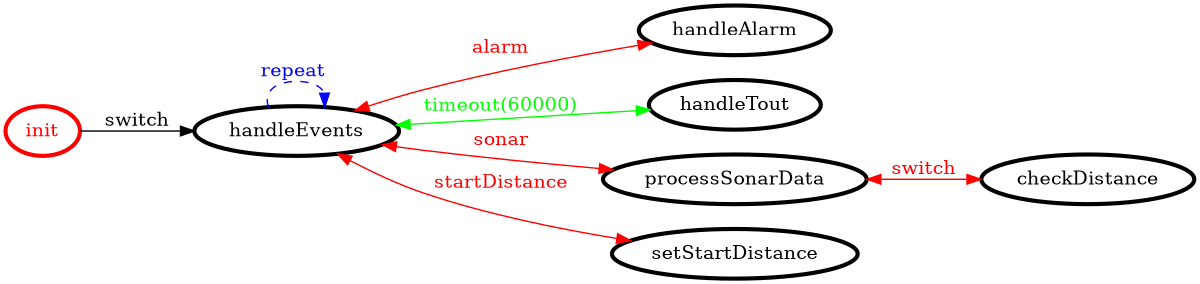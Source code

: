 /*
*
* A GraphViz DOT FSM description 
* Please use a GraphViz visualizer (like http://www.webgraphviz.com)
*  
*/

digraph finite_state_machine {
	rankdir=LR
	size="8,5"
	
	init [ color = red ][ fontcolor = red ][ penwidth = 3 ]
	checkDistance [ color = black ][ fontcolor = black ][ penwidth = 3 ]
	handleAlarm [ color = black ][ fontcolor = black ][ penwidth = 3 ]
	handleTout [ color = black ][ fontcolor = black ][ penwidth = 3 ]
	processSonarData [ color = black ][ fontcolor = black ][ penwidth = 3 ]
	handleEvents [ color = black ][ fontcolor = black ][ penwidth = 3 ]
	setStartDistance [ color = black ][ fontcolor = black ][ penwidth = 3 ]
	
	processSonarData -> checkDistance [ label = "switch" ][ color = red ][ fontcolor = red ][ dir = both ]
	handleEvents -> handleAlarm [ label = "alarm" ][ color = red ][ fontcolor = red ][ dir = both ]
	init -> handleEvents [ label = "switch" ][ color = black ][ fontcolor = black ]
	handleEvents -> processSonarData [ label = "sonar" ][ color = red ][ fontcolor = red ][ dir = both ]
	handleEvents -> handleTout [ label = "timeout(60000)" ][ color = green ][ fontcolor = green ][ dir = both ]
	handleEvents -> handleEvents [ label = "repeat "][ style = dashed ][ color = blue ][ fontcolor = blue ]
	handleEvents -> setStartDistance [ label = "startDistance" ][ color = red ][ fontcolor = red ][ dir = both ]
}
